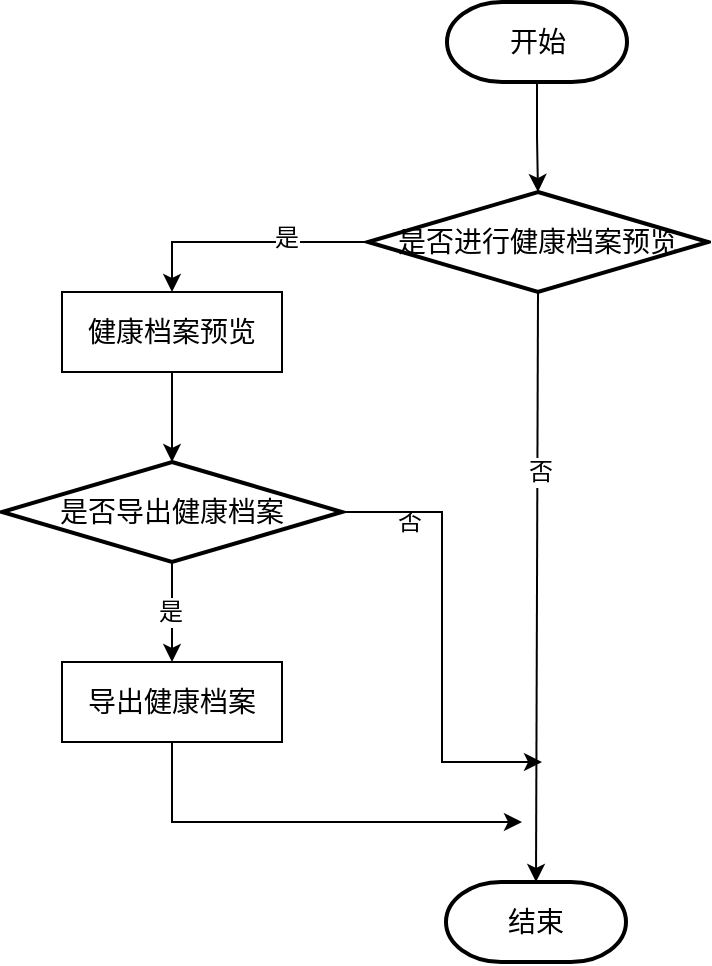 <mxfile version="10.6.7" type="device"><diagram id="_vz8atJhgjboRJvP6orz" name="Page-1"><mxGraphModel dx="1158" dy="567" grid="1" gridSize="10" guides="1" tooltips="1" connect="1" arrows="1" fold="1" page="1" pageScale="1" pageWidth="827" pageHeight="1169" math="0" shadow="0"><root><mxCell id="0"/><mxCell id="1" parent="0"/><mxCell id="mzdF8yHKHQrzajcg5HVs-14" style="edgeStyle=elbowEdgeStyle;rounded=0;orthogonalLoop=1;jettySize=auto;elbow=vertical;html=1;exitX=0.5;exitY=1;exitDx=0;exitDy=0;exitPerimeter=0;entryX=0.5;entryY=0;entryDx=0;entryDy=0;entryPerimeter=0;" edge="1" parent="1" source="mzdF8yHKHQrzajcg5HVs-10" target="mzdF8yHKHQrzajcg5HVs-12"><mxGeometry relative="1" as="geometry"/></mxCell><mxCell id="mzdF8yHKHQrzajcg5HVs-10" value="&lt;font style=&quot;font-size: 14px&quot;&gt;开始&lt;/font&gt;" style="strokeWidth=2;html=1;shape=mxgraph.flowchart.terminator;whiteSpace=wrap;" vertex="1" parent="1"><mxGeometry x="352.5" y="70" width="90" height="40" as="geometry"/></mxCell><mxCell id="mzdF8yHKHQrzajcg5HVs-11" value="&lt;font style=&quot;font-size: 14px&quot;&gt;结束&lt;/font&gt;" style="strokeWidth=2;html=1;shape=mxgraph.flowchart.terminator;whiteSpace=wrap;" vertex="1" parent="1"><mxGeometry x="352" y="510" width="90" height="40" as="geometry"/></mxCell><mxCell id="mzdF8yHKHQrzajcg5HVs-26" style="edgeStyle=elbowEdgeStyle;rounded=0;orthogonalLoop=1;jettySize=auto;elbow=vertical;html=1;exitX=0;exitY=0.5;exitDx=0;exitDy=0;exitPerimeter=0;entryX=0.5;entryY=0;entryDx=0;entryDy=0;" edge="1" parent="1" source="mzdF8yHKHQrzajcg5HVs-12" target="mzdF8yHKHQrzajcg5HVs-20"><mxGeometry relative="1" as="geometry"><Array as="points"><mxPoint x="270" y="190"/></Array></mxGeometry></mxCell><mxCell id="mzdF8yHKHQrzajcg5HVs-35" value="是" style="text;html=1;resizable=0;points=[];align=center;verticalAlign=middle;labelBackgroundColor=#ffffff;" vertex="1" connectable="0" parent="mzdF8yHKHQrzajcg5HVs-26"><mxGeometry x="-0.323" y="-2" relative="1" as="geometry"><mxPoint as="offset"/></mxGeometry></mxCell><mxCell id="mzdF8yHKHQrzajcg5HVs-34" style="edgeStyle=none;rounded=0;orthogonalLoop=1;jettySize=auto;html=1;exitX=0.5;exitY=1;exitDx=0;exitDy=0;exitPerimeter=0;entryX=0.5;entryY=0;entryDx=0;entryDy=0;entryPerimeter=0;" edge="1" parent="1" source="mzdF8yHKHQrzajcg5HVs-12" target="mzdF8yHKHQrzajcg5HVs-11"><mxGeometry relative="1" as="geometry"><mxPoint x="397" y="300" as="targetPoint"/></mxGeometry></mxCell><mxCell id="mzdF8yHKHQrzajcg5HVs-36" value="否" style="text;html=1;resizable=0;points=[];align=center;verticalAlign=middle;labelBackgroundColor=#ffffff;" vertex="1" connectable="0" parent="mzdF8yHKHQrzajcg5HVs-34"><mxGeometry x="-0.389" y="1" relative="1" as="geometry"><mxPoint as="offset"/></mxGeometry></mxCell><mxCell id="mzdF8yHKHQrzajcg5HVs-12" value="&lt;font style=&quot;font-size: 14px&quot;&gt;是否进行健康档案预览&lt;/font&gt;" style="strokeWidth=2;html=1;shape=mxgraph.flowchart.decision;whiteSpace=wrap;" vertex="1" parent="1"><mxGeometry x="313" y="165" width="170" height="50" as="geometry"/></mxCell><mxCell id="mzdF8yHKHQrzajcg5HVs-38" style="edgeStyle=none;rounded=0;orthogonalLoop=1;jettySize=auto;html=1;exitX=0.5;exitY=1;exitDx=0;exitDy=0;entryX=0.5;entryY=0;entryDx=0;entryDy=0;entryPerimeter=0;" edge="1" parent="1" source="mzdF8yHKHQrzajcg5HVs-20" target="mzdF8yHKHQrzajcg5HVs-37"><mxGeometry relative="1" as="geometry"/></mxCell><mxCell id="mzdF8yHKHQrzajcg5HVs-20" value="&lt;span style=&quot;font-size: 14px&quot;&gt;健康档案预览&lt;/span&gt;" style="rounded=0;whiteSpace=wrap;html=1;" vertex="1" parent="1"><mxGeometry x="160" y="215" width="110" height="40" as="geometry"/></mxCell><mxCell id="mzdF8yHKHQrzajcg5HVs-39" style="edgeStyle=none;rounded=0;orthogonalLoop=1;jettySize=auto;html=1;exitX=0.5;exitY=1;exitDx=0;exitDy=0;exitPerimeter=0;" edge="1" parent="1" source="mzdF8yHKHQrzajcg5HVs-37"><mxGeometry relative="1" as="geometry"><mxPoint x="215" y="400" as="targetPoint"/></mxGeometry></mxCell><mxCell id="mzdF8yHKHQrzajcg5HVs-50" value="是" style="text;html=1;resizable=0;points=[];align=center;verticalAlign=middle;labelBackgroundColor=#ffffff;" vertex="1" connectable="0" parent="mzdF8yHKHQrzajcg5HVs-39"><mxGeometry y="-1" relative="1" as="geometry"><mxPoint as="offset"/></mxGeometry></mxCell><mxCell id="mzdF8yHKHQrzajcg5HVs-48" style="edgeStyle=elbowEdgeStyle;rounded=0;orthogonalLoop=1;jettySize=auto;html=1;exitX=1;exitY=0.5;exitDx=0;exitDy=0;exitPerimeter=0;" edge="1" parent="1" source="mzdF8yHKHQrzajcg5HVs-37"><mxGeometry relative="1" as="geometry"><mxPoint x="400" y="450" as="targetPoint"/></mxGeometry></mxCell><mxCell id="mzdF8yHKHQrzajcg5HVs-37" value="&lt;font style=&quot;font-size: 14px&quot;&gt;是否导出健康档案&lt;/font&gt;" style="strokeWidth=2;html=1;shape=mxgraph.flowchart.decision;whiteSpace=wrap;" vertex="1" parent="1"><mxGeometry x="130" y="300" width="170" height="50" as="geometry"/></mxCell><mxCell id="mzdF8yHKHQrzajcg5HVs-43" style="edgeStyle=elbowEdgeStyle;rounded=0;orthogonalLoop=1;jettySize=auto;html=1;exitX=0.5;exitY=1;exitDx=0;exitDy=0;" edge="1" parent="1" source="mzdF8yHKHQrzajcg5HVs-42"><mxGeometry relative="1" as="geometry"><mxPoint x="390" y="480" as="targetPoint"/><Array as="points"><mxPoint x="215" y="460"/></Array></mxGeometry></mxCell><mxCell id="mzdF8yHKHQrzajcg5HVs-42" value="&lt;span style=&quot;font-size: 14px&quot;&gt;导出健康档案&lt;/span&gt;" style="rounded=0;whiteSpace=wrap;html=1;" vertex="1" parent="1"><mxGeometry x="160" y="400" width="110" height="40" as="geometry"/></mxCell><mxCell id="mzdF8yHKHQrzajcg5HVs-49" value="否" style="text;html=1;resizable=0;points=[];autosize=1;align=left;verticalAlign=top;spacingTop=-4;" vertex="1" parent="1"><mxGeometry x="326" y="320" width="30" height="20" as="geometry"/></mxCell></root></mxGraphModel></diagram></mxfile>